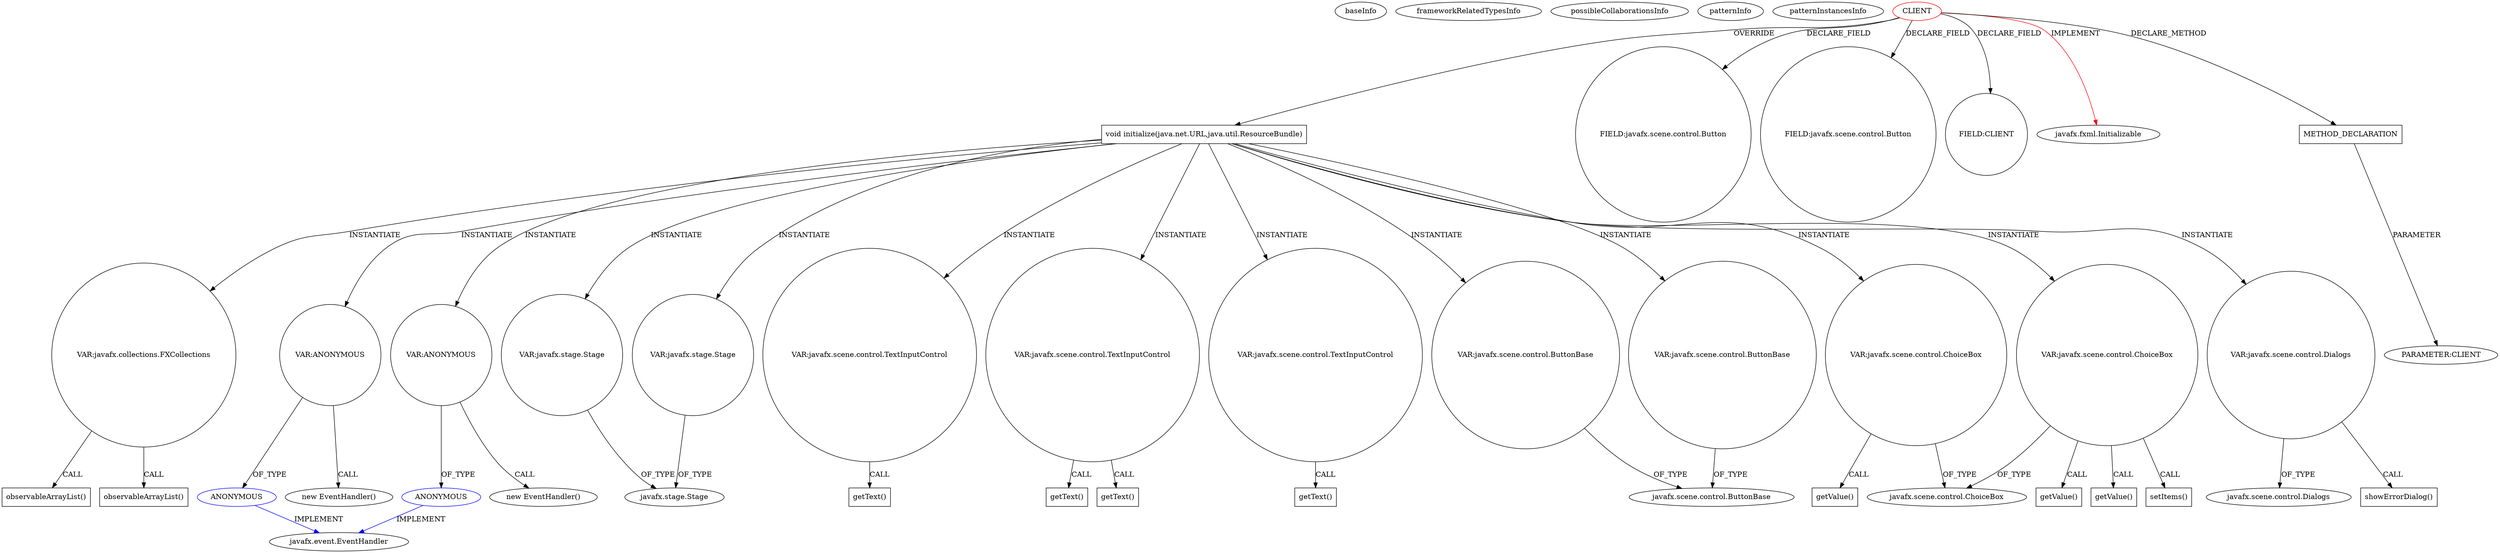 digraph {
baseInfo[graphId=2396,category="pattern",isAnonymous=false,possibleRelation=true]
frameworkRelatedTypesInfo[0="javafx.fxml.Initializable"]
possibleCollaborationsInfo[0="2396~INSTANTIATION-OVERRIDING_METHOD_DECLARATION-~javafx.fxml.Initializable ~javafx.event.EventHandler ~false~true",1="2396~INSTANTIATION-OVERRIDING_METHOD_DECLARATION-~javafx.fxml.Initializable ~javafx.event.EventHandler ~false~true"]
patternInfo[frequency=2.0,patternRootClient=0]
patternInstancesInfo[0="diogocs1-FPessoais~/diogocs1-FPessoais/FPessoais-master/FinancasPessoais/src/app/controllers/CadastroContaController.java~CadastroContaController~2503",1="diogocs1-FPessoais~/diogocs1-FPessoais/FPessoais-master/FinancasPessoais/src/app/controllers/CadastroDespesaController.java~CadastroDespesaController~2506"]
28[label="javafx.scene.control.Dialogs",vertexType="FRAMEWORK_CLASS_TYPE",isFrameworkType=false]
26[label="VAR:javafx.scene.control.Dialogs",vertexType="VARIABLE_EXPRESION",isFrameworkType=false,shape=circle]
19[label="void initialize(java.net.URL,java.util.ResourceBundle)",vertexType="OVERRIDING_METHOD_DECLARATION",isFrameworkType=false,shape=box]
0[label="CLIENT",vertexType="ROOT_CLIENT_CLASS_DECLARATION",isFrameworkType=false,color=red]
8[label="FIELD:javafx.scene.control.Button",vertexType="FIELD_DECLARATION",isFrameworkType=false,shape=circle]
6[label="FIELD:javafx.scene.control.Button",vertexType="FIELD_DECLARATION",isFrameworkType=false,shape=circle]
10[label="FIELD:CLIENT",vertexType="FIELD_DECLARATION",isFrameworkType=false,shape=circle]
20[label="VAR:javafx.collections.FXCollections",vertexType="VARIABLE_EXPRESION",isFrameworkType=false,shape=circle]
38[label="VAR:ANONYMOUS",vertexType="VARIABLE_EXPRESION",isFrameworkType=false,shape=circle]
39[label="ANONYMOUS",vertexType="REFERENCE_ANONYMOUS_DECLARATION",isFrameworkType=false,color=blue]
37[label="new EventHandler()",vertexType="CONSTRUCTOR_CALL",isFrameworkType=false]
71[label="VAR:ANONYMOUS",vertexType="VARIABLE_EXPRESION",isFrameworkType=false,shape=circle]
72[label="ANONYMOUS",vertexType="REFERENCE_ANONYMOUS_DECLARATION",isFrameworkType=false,color=blue]
70[label="new EventHandler()",vertexType="CONSTRUCTOR_CALL",isFrameworkType=false]
27[label="showErrorDialog()",vertexType="INSIDE_CALL",isFrameworkType=false,shape=box]
21[label="observableArrayList()",vertexType="INSIDE_CALL",isFrameworkType=false,shape=box]
33[label="observableArrayList()",vertexType="INSIDE_CALL",isFrameworkType=false,shape=box]
1[label="javafx.fxml.Initializable",vertexType="FRAMEWORK_INTERFACE_TYPE",isFrameworkType=false]
62[label="VAR:javafx.stage.Stage",vertexType="VARIABLE_EXPRESION",isFrameworkType=false,shape=circle]
64[label="javafx.stage.Stage",vertexType="FRAMEWORK_CLASS_TYPE",isFrameworkType=false]
74[label="VAR:javafx.stage.Stage",vertexType="VARIABLE_EXPRESION",isFrameworkType=false,shape=circle]
40[label="javafx.event.EventHandler",vertexType="FRAMEWORK_INTERFACE_TYPE",isFrameworkType=false]
46[label="VAR:javafx.scene.control.TextInputControl",vertexType="VARIABLE_EXPRESION",isFrameworkType=false,shape=circle]
47[label="getText()",vertexType="INSIDE_CALL",isFrameworkType=false,shape=box]
53[label="VAR:javafx.scene.control.TextInputControl",vertexType="VARIABLE_EXPRESION",isFrameworkType=false,shape=circle]
61[label="getText()",vertexType="INSIDE_CALL",isFrameworkType=false,shape=box]
54[label="getText()",vertexType="INSIDE_CALL",isFrameworkType=false,shape=box]
43[label="VAR:javafx.scene.control.TextInputControl",vertexType="VARIABLE_EXPRESION",isFrameworkType=false,shape=circle]
44[label="getText()",vertexType="INSIDE_CALL",isFrameworkType=false,shape=box]
90[label="METHOD_DECLARATION",vertexType="CLIENT_METHOD_DECLARATION",isFrameworkType=false,shape=box]
91[label="PARAMETER:CLIENT",vertexType="PARAMETER_DECLARATION",isFrameworkType=false]
34[label="VAR:javafx.scene.control.ButtonBase",vertexType="VARIABLE_EXPRESION",isFrameworkType=false,shape=circle]
36[label="javafx.scene.control.ButtonBase",vertexType="FRAMEWORK_CLASS_TYPE",isFrameworkType=false]
67[label="VAR:javafx.scene.control.ButtonBase",vertexType="VARIABLE_EXPRESION",isFrameworkType=false,shape=circle]
23[label="VAR:javafx.scene.control.ChoiceBox",vertexType="VARIABLE_EXPRESION",isFrameworkType=false,shape=circle]
5[label="javafx.scene.control.ChoiceBox",vertexType="FRAMEWORK_CLASS_TYPE",isFrameworkType=false]
57[label="getValue()",vertexType="INSIDE_CALL",isFrameworkType=false,shape=box]
42[label="getValue()",vertexType="INSIDE_CALL",isFrameworkType=false,shape=box]
24[label="setItems()",vertexType="INSIDE_CALL",isFrameworkType=false,shape=box]
29[label="VAR:javafx.scene.control.ChoiceBox",vertexType="VARIABLE_EXPRESION",isFrameworkType=false,shape=circle]
52[label="getValue()",vertexType="INSIDE_CALL",isFrameworkType=false,shape=box]
38->37[label="CALL"]
71->70[label="CALL"]
0->10[label="DECLARE_FIELD"]
19->46[label="INSTANTIATE"]
38->39[label="OF_TYPE"]
39->40[label="IMPLEMENT",color=blue]
0->6[label="DECLARE_FIELD"]
67->36[label="OF_TYPE"]
34->36[label="OF_TYPE"]
0->19[label="OVERRIDE"]
72->40[label="IMPLEMENT",color=blue]
23->5[label="OF_TYPE"]
26->27[label="CALL"]
23->24[label="CALL"]
71->72[label="OF_TYPE"]
90->91[label="PARAMETER"]
19->20[label="INSTANTIATE"]
0->90[label="DECLARE_METHOD"]
19->29[label="INSTANTIATE"]
46->47[label="CALL"]
19->26[label="INSTANTIATE"]
19->67[label="INSTANTIATE"]
19->62[label="INSTANTIATE"]
19->53[label="INSTANTIATE"]
23->42[label="CALL"]
19->34[label="INSTANTIATE"]
19->43[label="INSTANTIATE"]
0->1[label="IMPLEMENT",color=red]
53->54[label="CALL"]
0->8[label="DECLARE_FIELD"]
43->44[label="CALL"]
19->23[label="INSTANTIATE"]
62->64[label="OF_TYPE"]
26->28[label="OF_TYPE"]
29->52[label="CALL"]
20->33[label="CALL"]
29->5[label="OF_TYPE"]
23->57[label="CALL"]
20->21[label="CALL"]
53->61[label="CALL"]
19->74[label="INSTANTIATE"]
74->64[label="OF_TYPE"]
19->38[label="INSTANTIATE"]
19->71[label="INSTANTIATE"]
}
